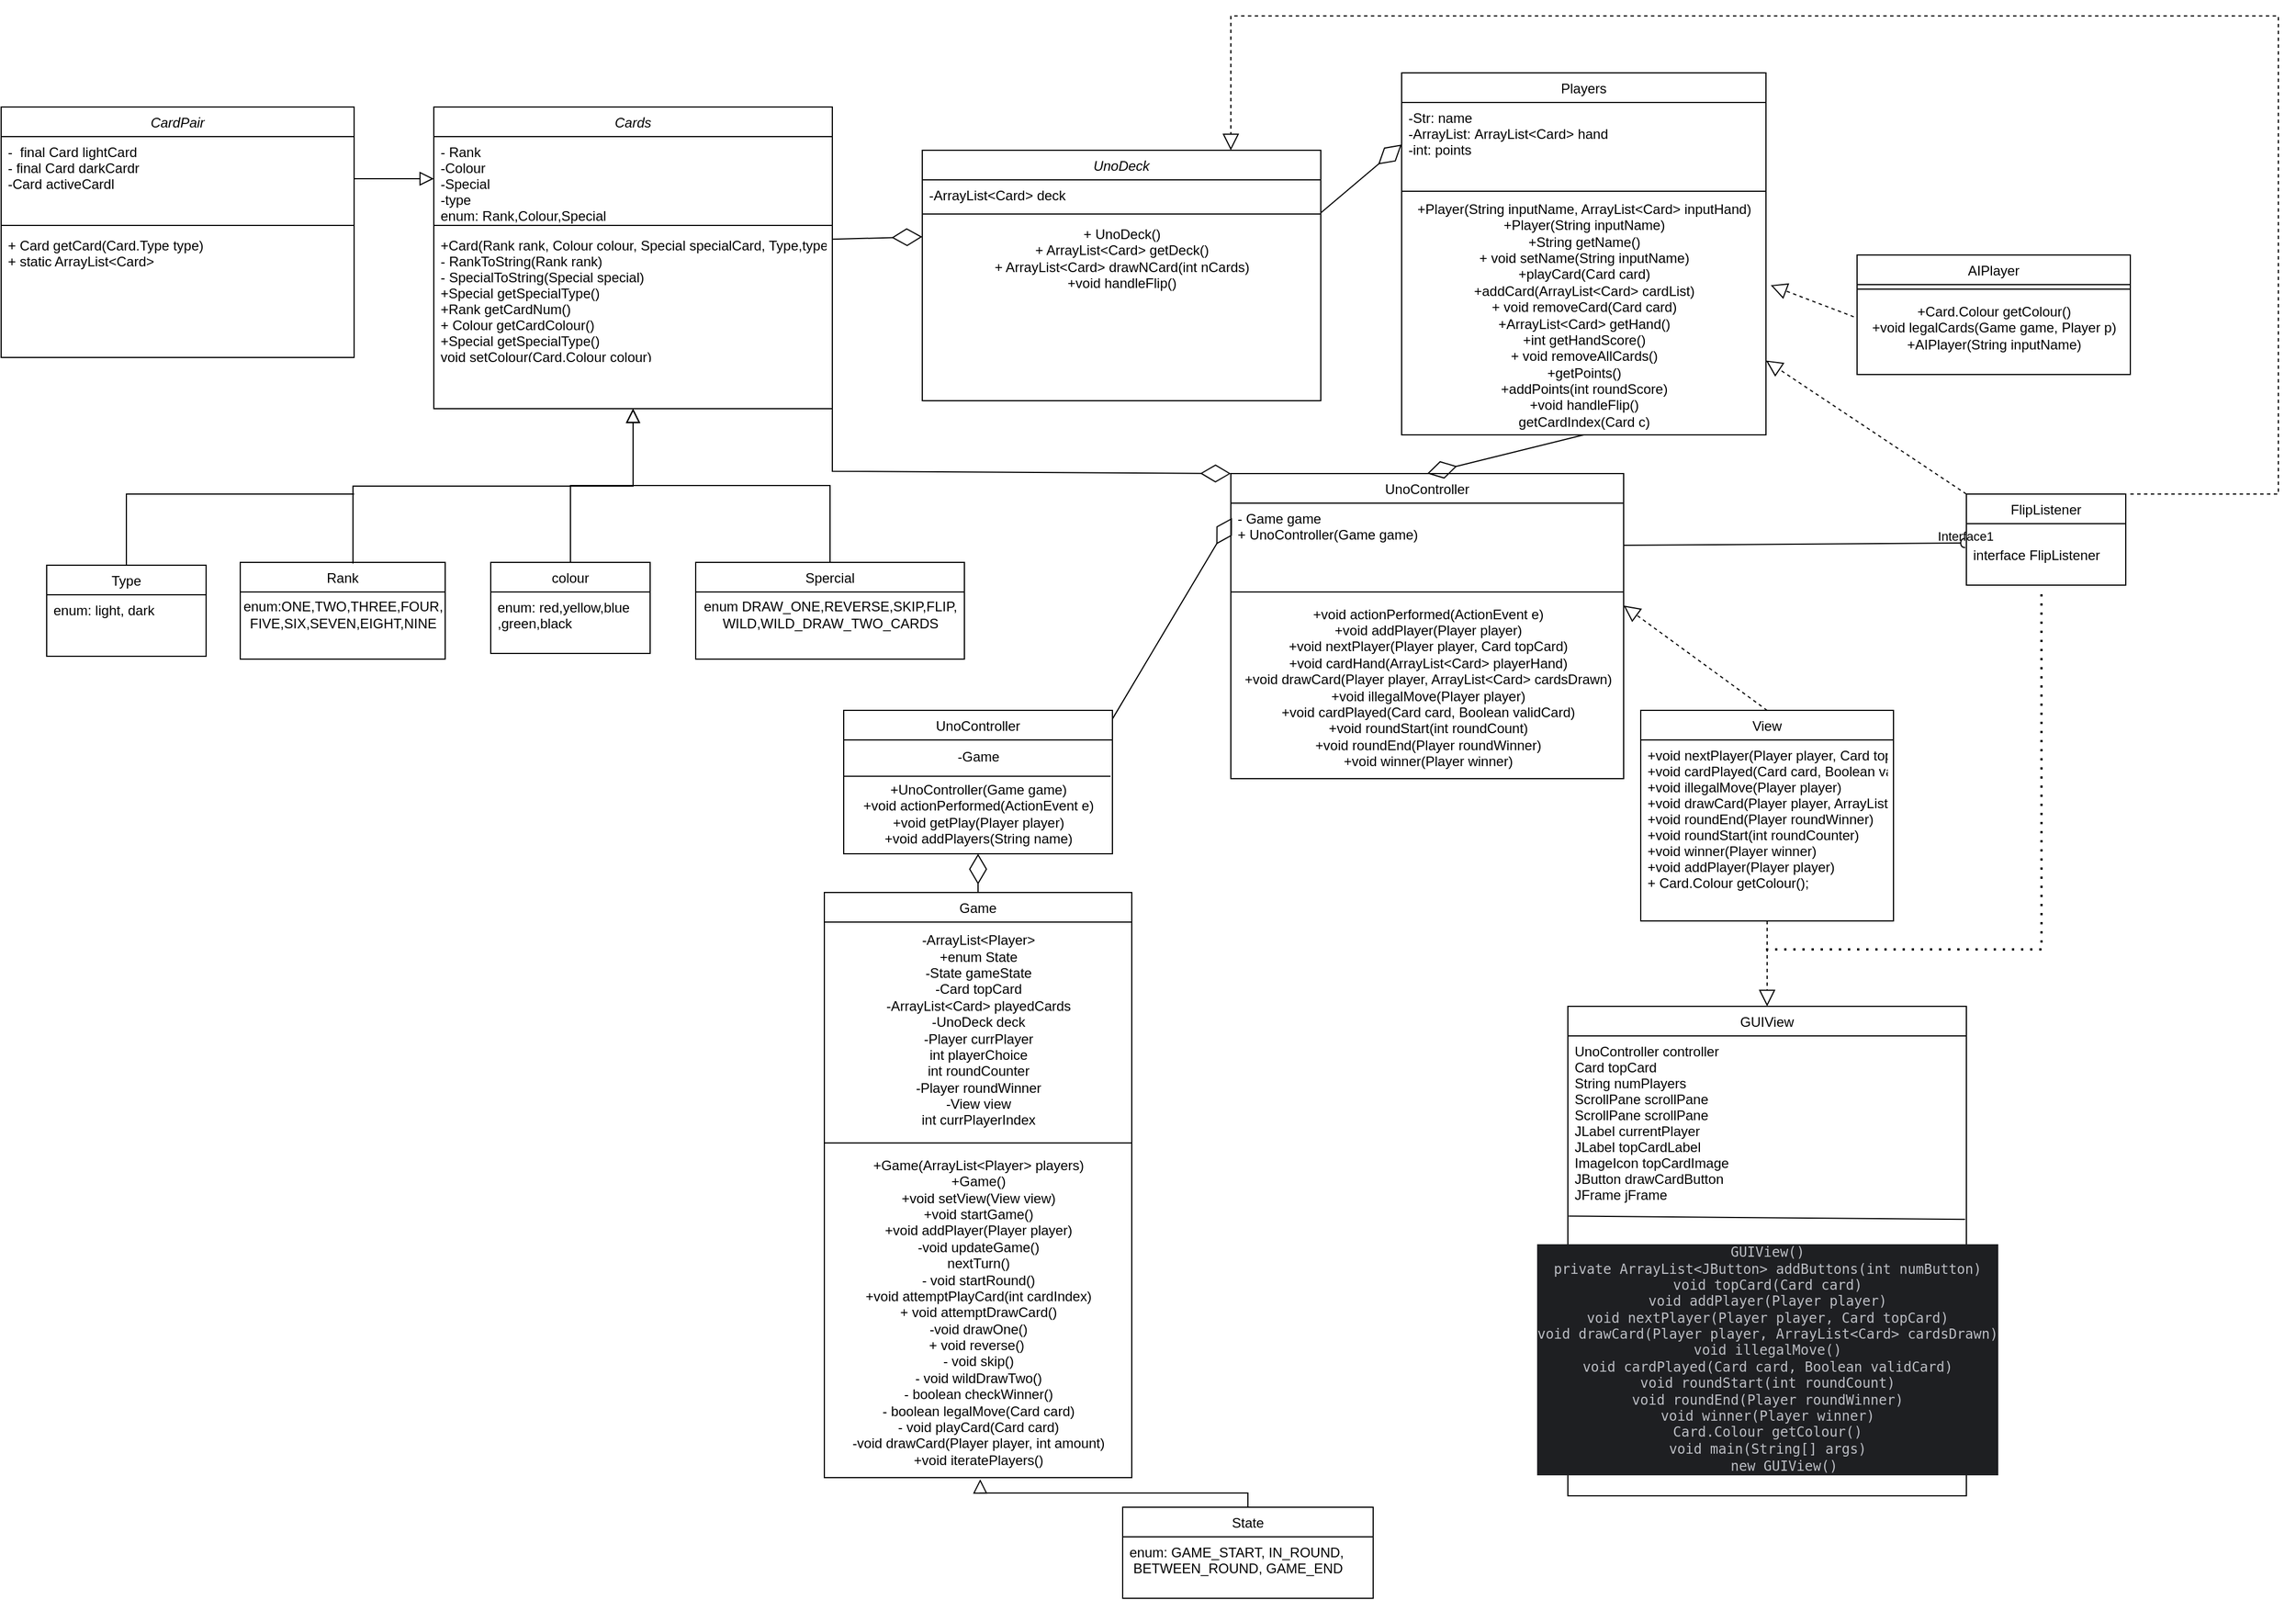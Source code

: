 <mxfile version="22.1.2" type="device">
  <diagram id="C5RBs43oDa-KdzZeNtuy" name="Page-1">
    <mxGraphModel dx="2231" dy="806" grid="1" gridSize="10" guides="1" tooltips="1" connect="1" arrows="1" fold="1" page="1" pageScale="1" pageWidth="827" pageHeight="1169" math="0" shadow="0">
      <root>
        <mxCell id="WIyWlLk6GJQsqaUBKTNV-0" />
        <mxCell id="WIyWlLk6GJQsqaUBKTNV-1" parent="WIyWlLk6GJQsqaUBKTNV-0" />
        <mxCell id="zkfFHV4jXpPFQw0GAbJ--0" value="Cards" style="swimlane;fontStyle=2;align=center;verticalAlign=top;childLayout=stackLayout;horizontal=1;startSize=26;horizontalStack=0;resizeParent=1;resizeLast=0;collapsible=1;marginBottom=0;rounded=0;shadow=0;strokeWidth=1;" parent="WIyWlLk6GJQsqaUBKTNV-1" vertex="1">
          <mxGeometry x="-190" y="100" width="350" height="265" as="geometry">
            <mxRectangle x="230" y="140" width="160" height="26" as="alternateBounds" />
          </mxGeometry>
        </mxCell>
        <mxCell id="zkfFHV4jXpPFQw0GAbJ--1" value="- Rank&#xa;-Colour&#xa;-Special&#xa;-type&#xa;enum: Rank,Colour,Special&#xa;" style="text;align=left;verticalAlign=top;spacingLeft=4;spacingRight=4;overflow=hidden;rotatable=0;points=[[0,0.5],[1,0.5]];portConstraint=eastwest;" parent="zkfFHV4jXpPFQw0GAbJ--0" vertex="1">
          <mxGeometry y="26" width="350" height="74" as="geometry" />
        </mxCell>
        <mxCell id="zkfFHV4jXpPFQw0GAbJ--4" value="" style="line;html=1;strokeWidth=1;align=left;verticalAlign=middle;spacingTop=-1;spacingLeft=3;spacingRight=3;rotatable=0;labelPosition=right;points=[];portConstraint=eastwest;" parent="zkfFHV4jXpPFQw0GAbJ--0" vertex="1">
          <mxGeometry y="100" width="350" height="8" as="geometry" />
        </mxCell>
        <mxCell id="zkfFHV4jXpPFQw0GAbJ--5" value="+Card(Rank rank, Colour colour, Special specialCard, Type,type)&#xa;- RankToString(Rank rank)&#xa;- SpecialToString(Special special)&#xa;+Special getSpecialType()&#xa;+Rank getCardNum()&#xa;+ Colour getCardColour()&#xa;+Special getSpecialType()&#xa;void setColour(Card.Colour colour)&#xa;+String toString()" style="text;align=left;verticalAlign=top;spacingLeft=4;spacingRight=4;overflow=hidden;rotatable=0;points=[[0,0.5],[1,0.5]];portConstraint=eastwest;" parent="zkfFHV4jXpPFQw0GAbJ--0" vertex="1">
          <mxGeometry y="108" width="350" height="112" as="geometry" />
        </mxCell>
        <mxCell id="zkfFHV4jXpPFQw0GAbJ--6" value="colour" style="swimlane;fontStyle=0;align=center;verticalAlign=top;childLayout=stackLayout;horizontal=1;startSize=26;horizontalStack=0;resizeParent=1;resizeLast=0;collapsible=1;marginBottom=0;rounded=0;shadow=0;strokeWidth=1;" parent="WIyWlLk6GJQsqaUBKTNV-1" vertex="1">
          <mxGeometry x="-140" y="500" width="140" height="80" as="geometry">
            <mxRectangle x="130" y="380" width="160" height="26" as="alternateBounds" />
          </mxGeometry>
        </mxCell>
        <mxCell id="zkfFHV4jXpPFQw0GAbJ--8" value="enum: red,yellow,blue&#xa;,green,black" style="text;align=left;verticalAlign=top;spacingLeft=4;spacingRight=4;overflow=hidden;rotatable=0;points=[[0,0.5],[1,0.5]];portConstraint=eastwest;rounded=0;shadow=0;html=0;" parent="zkfFHV4jXpPFQw0GAbJ--6" vertex="1">
          <mxGeometry y="26" width="140" height="54" as="geometry" />
        </mxCell>
        <mxCell id="zkfFHV4jXpPFQw0GAbJ--12" value="" style="endArrow=block;endSize=10;endFill=0;shadow=0;strokeWidth=1;rounded=0;edgeStyle=elbowEdgeStyle;elbow=vertical;" parent="WIyWlLk6GJQsqaUBKTNV-1" source="zkfFHV4jXpPFQw0GAbJ--6" target="zkfFHV4jXpPFQw0GAbJ--0" edge="1">
          <mxGeometry width="160" relative="1" as="geometry">
            <mxPoint x="-60" y="308" as="sourcePoint" />
            <mxPoint x="-60" y="308" as="targetPoint" />
          </mxGeometry>
        </mxCell>
        <mxCell id="zkfFHV4jXpPFQw0GAbJ--13" value="Spercial" style="swimlane;fontStyle=0;align=center;verticalAlign=top;childLayout=stackLayout;horizontal=1;startSize=26;horizontalStack=0;resizeParent=1;resizeLast=0;collapsible=1;marginBottom=0;rounded=0;shadow=0;strokeWidth=1;" parent="WIyWlLk6GJQsqaUBKTNV-1" vertex="1">
          <mxGeometry x="40" y="500" width="236" height="85" as="geometry">
            <mxRectangle x="340" y="380" width="170" height="26" as="alternateBounds" />
          </mxGeometry>
        </mxCell>
        <mxCell id="VVsNwg8wQBDCZeTAMLZv-2" value="enum DRAW_ONE,REVERSE,SKIP,FLIP,&lt;br&gt;WILD,WILD_DRAW_TWO_CARDS" style="text;html=1;align=center;verticalAlign=middle;resizable=0;points=[];autosize=1;strokeColor=none;fillColor=none;" parent="zkfFHV4jXpPFQw0GAbJ--13" vertex="1">
          <mxGeometry y="26" width="236" height="40" as="geometry" />
        </mxCell>
        <mxCell id="zkfFHV4jXpPFQw0GAbJ--16" value="" style="endArrow=block;endSize=10;endFill=0;shadow=0;strokeWidth=1;rounded=0;edgeStyle=elbowEdgeStyle;elbow=vertical;" parent="WIyWlLk6GJQsqaUBKTNV-1" source="zkfFHV4jXpPFQw0GAbJ--13" target="zkfFHV4jXpPFQw0GAbJ--0" edge="1">
          <mxGeometry width="160" relative="1" as="geometry">
            <mxPoint x="-50" y="478" as="sourcePoint" />
            <mxPoint x="50" y="376" as="targetPoint" />
          </mxGeometry>
        </mxCell>
        <mxCell id="zkfFHV4jXpPFQw0GAbJ--17" value="Players" style="swimlane;fontStyle=0;align=center;verticalAlign=top;childLayout=stackLayout;horizontal=1;startSize=26;horizontalStack=0;resizeParent=1;resizeLast=0;collapsible=1;marginBottom=0;rounded=0;shadow=0;strokeWidth=1;" parent="WIyWlLk6GJQsqaUBKTNV-1" vertex="1">
          <mxGeometry x="660" y="70" width="320" height="318" as="geometry">
            <mxRectangle x="550" y="140" width="160" height="26" as="alternateBounds" />
          </mxGeometry>
        </mxCell>
        <mxCell id="zkfFHV4jXpPFQw0GAbJ--18" value="-Str: name&#xa;-ArrayList: ArrayList&lt;Card&gt; hand&#xa;-int: points&#xa;" style="text;align=left;verticalAlign=top;spacingLeft=4;spacingRight=4;overflow=hidden;rotatable=0;points=[[0,0.5],[1,0.5]];portConstraint=eastwest;" parent="zkfFHV4jXpPFQw0GAbJ--17" vertex="1">
          <mxGeometry y="26" width="320" height="74" as="geometry" />
        </mxCell>
        <mxCell id="zkfFHV4jXpPFQw0GAbJ--23" value="" style="line;html=1;strokeWidth=1;align=left;verticalAlign=middle;spacingTop=-1;spacingLeft=3;spacingRight=3;rotatable=0;labelPosition=right;points=[];portConstraint=eastwest;" parent="zkfFHV4jXpPFQw0GAbJ--17" vertex="1">
          <mxGeometry y="100" width="320" height="8" as="geometry" />
        </mxCell>
        <mxCell id="5drz5izEsqoGP9mb6TuN-5" value="+Player(String inputName, ArrayList&amp;lt;Card&amp;gt; inputHand)&lt;br&gt;+Player(String inputName)&lt;br&gt;+String getName()&lt;br&gt;+ void setName(String inputName)&lt;br&gt;+playCard(Card card)&lt;br&gt;+addCard(ArrayList&amp;lt;Card&amp;gt; cardList)&lt;br&gt;+ void removeCard(Card card)&lt;br&gt;+ArrayList&amp;lt;Card&amp;gt; getHand()&lt;br&gt;+int getHandScore()&lt;br&gt;+ void removeAllCards()&lt;br&gt;+getPoints()&lt;br&gt;+addPoints(int roundScore)&lt;br&gt;+void handleFlip()&lt;br&gt;getCardIndex(Card c)&lt;br&gt;" style="text;html=1;align=center;verticalAlign=middle;resizable=0;points=[];autosize=1;strokeColor=none;fillColor=none;" parent="zkfFHV4jXpPFQw0GAbJ--17" vertex="1">
          <mxGeometry y="108" width="320" height="210" as="geometry" />
        </mxCell>
        <mxCell id="5drz5izEsqoGP9mb6TuN-0" value="UnoController" style="swimlane;fontStyle=0;align=center;verticalAlign=top;childLayout=stackLayout;horizontal=1;startSize=26;horizontalStack=0;resizeParent=1;resizeLast=0;collapsible=1;marginBottom=0;rounded=0;shadow=0;strokeWidth=1;" parent="WIyWlLk6GJQsqaUBKTNV-1" vertex="1">
          <mxGeometry x="510" y="422" width="345" height="268" as="geometry">
            <mxRectangle x="550" y="140" width="160" height="26" as="alternateBounds" />
          </mxGeometry>
        </mxCell>
        <mxCell id="5drz5izEsqoGP9mb6TuN-1" value="- Game game&#xa;+ UnoController(Game game)" style="text;align=left;verticalAlign=top;spacingLeft=4;spacingRight=4;overflow=hidden;rotatable=0;points=[[0,0.5],[1,0.5]];portConstraint=eastwest;" parent="5drz5izEsqoGP9mb6TuN-0" vertex="1">
          <mxGeometry y="26" width="345" height="74" as="geometry" />
        </mxCell>
        <mxCell id="5drz5izEsqoGP9mb6TuN-2" value="" style="line;html=1;strokeWidth=1;align=left;verticalAlign=middle;spacingTop=-1;spacingLeft=3;spacingRight=3;rotatable=0;labelPosition=right;points=[];portConstraint=eastwest;" parent="5drz5izEsqoGP9mb6TuN-0" vertex="1">
          <mxGeometry y="100" width="345" height="8" as="geometry" />
        </mxCell>
        <mxCell id="5drz5izEsqoGP9mb6TuN-4" value="&lt;div&gt;+void actionPerformed(ActionEvent e)&lt;/div&gt;&lt;div&gt;+void addPlayer(Player player)&lt;/div&gt;&lt;div&gt;+void nextPlayer(Player player, Card topCard)&lt;/div&gt;&lt;div&gt;+void cardHand(ArrayList&amp;lt;Card&amp;gt; playerHand)&lt;/div&gt;&lt;div&gt;+void drawCard(Player player, ArrayList&amp;lt;Card&amp;gt; cardsDrawn)&lt;/div&gt;&lt;div&gt;+void illegalMove(Player player)&lt;/div&gt;&lt;div&gt;+void cardPlayed(Card card, Boolean validCard)&lt;/div&gt;&lt;div&gt;+void roundStart(int roundCount)&lt;/div&gt;&lt;div&gt;+void roundEnd(Player roundWinner)&lt;/div&gt;&lt;div&gt;+void winner(Player winner)&lt;/div&gt;" style="text;html=1;align=center;verticalAlign=middle;resizable=0;points=[];autosize=1;strokeColor=none;fillColor=none;" parent="5drz5izEsqoGP9mb6TuN-0" vertex="1">
          <mxGeometry y="108" width="345" height="160" as="geometry" />
        </mxCell>
        <mxCell id="VVsNwg8wQBDCZeTAMLZv-5" value="Rank" style="swimlane;fontStyle=0;align=center;verticalAlign=top;childLayout=stackLayout;horizontal=1;startSize=26;horizontalStack=0;resizeParent=1;resizeLast=0;collapsible=1;marginBottom=0;rounded=0;shadow=0;strokeWidth=1;" parent="WIyWlLk6GJQsqaUBKTNV-1" vertex="1">
          <mxGeometry x="-360" y="500" width="180" height="85" as="geometry">
            <mxRectangle x="340" y="380" width="170" height="26" as="alternateBounds" />
          </mxGeometry>
        </mxCell>
        <mxCell id="VVsNwg8wQBDCZeTAMLZv-6" value="enum:ONE,TWO,THREE,FOUR,&lt;br&gt;FIVE,SIX,SEVEN,EIGHT,NINE" style="text;html=1;align=center;verticalAlign=middle;resizable=0;points=[];autosize=1;strokeColor=none;fillColor=none;" parent="VVsNwg8wQBDCZeTAMLZv-5" vertex="1">
          <mxGeometry y="26" width="180" height="40" as="geometry" />
        </mxCell>
        <mxCell id="VVsNwg8wQBDCZeTAMLZv-8" value="" style="endArrow=block;endSize=10;endFill=0;shadow=0;strokeWidth=1;rounded=0;edgeStyle=elbowEdgeStyle;elbow=vertical;exitX=0.55;exitY=0.012;exitDx=0;exitDy=0;exitPerimeter=0;entryX=0.5;entryY=1;entryDx=0;entryDy=0;" parent="WIyWlLk6GJQsqaUBKTNV-1" source="VVsNwg8wQBDCZeTAMLZv-5" target="zkfFHV4jXpPFQw0GAbJ--0" edge="1">
          <mxGeometry width="160" relative="1" as="geometry">
            <mxPoint x="168" y="510" as="sourcePoint" />
            <mxPoint x="50" y="373" as="targetPoint" />
          </mxGeometry>
        </mxCell>
        <mxCell id="VVsNwg8wQBDCZeTAMLZv-10" value="View" style="swimlane;fontStyle=0;align=center;verticalAlign=top;childLayout=stackLayout;horizontal=1;startSize=26;horizontalStack=0;resizeParent=1;resizeLast=0;collapsible=1;marginBottom=0;rounded=0;shadow=0;strokeWidth=1;" parent="WIyWlLk6GJQsqaUBKTNV-1" vertex="1">
          <mxGeometry x="870" y="630" width="222" height="185" as="geometry">
            <mxRectangle x="130" y="380" width="160" height="26" as="alternateBounds" />
          </mxGeometry>
        </mxCell>
        <mxCell id="VVsNwg8wQBDCZeTAMLZv-11" value="+void nextPlayer(Player player, Card topCard)&#xa;+void cardPlayed(Card card, Boolean valid)&#xa;+void illegalMove(Player player)&#xa;+void drawCard(Player player, ArrayList&lt;Card&gt; cardsDrawn)&#xa;+void roundEnd(Player roundWinner)&#xa;+void roundStart(int roundCounter)&#xa;+void winner(Player winner)&#xa;+void addPlayer(Player player)&#xa;+ Card.Colour getColour();" style="text;align=left;verticalAlign=top;spacingLeft=4;spacingRight=4;overflow=hidden;rotatable=0;points=[[0,0.5],[1,0.5]];portConstraint=eastwest;rounded=0;shadow=0;html=0;" parent="VVsNwg8wQBDCZeTAMLZv-10" vertex="1">
          <mxGeometry y="26" width="222" height="144" as="geometry" />
        </mxCell>
        <mxCell id="VVsNwg8wQBDCZeTAMLZv-15" value="UnoDeck" style="swimlane;fontStyle=2;align=center;verticalAlign=top;childLayout=stackLayout;horizontal=1;startSize=26;horizontalStack=0;resizeParent=1;resizeLast=0;collapsible=1;marginBottom=0;rounded=0;shadow=0;strokeWidth=1;" parent="WIyWlLk6GJQsqaUBKTNV-1" vertex="1">
          <mxGeometry x="239" y="138" width="350" height="220" as="geometry">
            <mxRectangle x="230" y="140" width="160" height="26" as="alternateBounds" />
          </mxGeometry>
        </mxCell>
        <mxCell id="VVsNwg8wQBDCZeTAMLZv-16" value="-ArrayList&lt;Card&gt; deck" style="text;align=left;verticalAlign=top;spacingLeft=4;spacingRight=4;overflow=hidden;rotatable=0;points=[[0,0.5],[1,0.5]];portConstraint=eastwest;" parent="VVsNwg8wQBDCZeTAMLZv-15" vertex="1">
          <mxGeometry y="26" width="350" height="26" as="geometry" />
        </mxCell>
        <mxCell id="VVsNwg8wQBDCZeTAMLZv-18" value="" style="line;html=1;strokeWidth=1;align=left;verticalAlign=middle;spacingTop=-1;spacingLeft=3;spacingRight=3;rotatable=0;labelPosition=right;points=[];portConstraint=eastwest;" parent="VVsNwg8wQBDCZeTAMLZv-15" vertex="1">
          <mxGeometry y="52" width="350" height="8" as="geometry" />
        </mxCell>
        <mxCell id="rBQh4VsN8iCVVPgWvdbi-10" value="+ UnoDeck()&lt;br&gt;+ ArrayList&amp;lt;Card&amp;gt; getDeck()&lt;br&gt;+ ArrayList&amp;lt;Card&amp;gt; drawNCard(int nCards)&lt;br&gt;+void handleFlip()" style="text;html=1;align=center;verticalAlign=middle;resizable=0;points=[];autosize=1;strokeColor=none;fillColor=none;" parent="VVsNwg8wQBDCZeTAMLZv-15" vertex="1">
          <mxGeometry y="60" width="350" height="70" as="geometry" />
        </mxCell>
        <mxCell id="VVsNwg8wQBDCZeTAMLZv-20" value="" style="endArrow=diamondThin;endFill=0;endSize=24;html=1;rounded=0;entryX=0;entryY=0.5;entryDx=0;entryDy=0;" parent="WIyWlLk6GJQsqaUBKTNV-1" edge="1">
          <mxGeometry width="160" relative="1" as="geometry">
            <mxPoint x="160" y="216.177" as="sourcePoint" />
            <mxPoint x="239" y="214.0" as="targetPoint" />
          </mxGeometry>
        </mxCell>
        <mxCell id="VVsNwg8wQBDCZeTAMLZv-21" value="UnoController" style="swimlane;fontStyle=0;align=center;verticalAlign=top;childLayout=stackLayout;horizontal=1;startSize=26;horizontalStack=0;resizeParent=1;resizeLast=0;collapsible=1;marginBottom=0;rounded=0;shadow=0;strokeWidth=1;" parent="WIyWlLk6GJQsqaUBKTNV-1" vertex="1">
          <mxGeometry x="170" y="630" width="236" height="126" as="geometry">
            <mxRectangle x="340" y="380" width="170" height="26" as="alternateBounds" />
          </mxGeometry>
        </mxCell>
        <mxCell id="VVsNwg8wQBDCZeTAMLZv-22" value="-Game" style="text;html=1;align=center;verticalAlign=middle;resizable=0;points=[];autosize=1;strokeColor=none;fillColor=none;" parent="VVsNwg8wQBDCZeTAMLZv-21" vertex="1">
          <mxGeometry y="26" width="236" height="30" as="geometry" />
        </mxCell>
        <mxCell id="VVsNwg8wQBDCZeTAMLZv-23" value="&lt;div&gt;+UnoController(Game game)&lt;/div&gt;&lt;div&gt;+void actionPerformed(ActionEvent e)&lt;/div&gt;&lt;div&gt;+void getPlay(Player player)&lt;/div&gt;&lt;div&gt;+void addPlayers(String name)&lt;/div&gt;" style="text;html=1;align=center;verticalAlign=middle;resizable=0;points=[];autosize=1;strokeColor=none;fillColor=none;" parent="VVsNwg8wQBDCZeTAMLZv-21" vertex="1">
          <mxGeometry y="56" width="236" height="70" as="geometry" />
        </mxCell>
        <mxCell id="rBQh4VsN8iCVVPgWvdbi-9" value="" style="endArrow=none;html=1;rounded=0;exitX=-0.002;exitY=0.027;exitDx=0;exitDy=0;exitPerimeter=0;entryX=0.993;entryY=0.027;entryDx=0;entryDy=0;entryPerimeter=0;" parent="VVsNwg8wQBDCZeTAMLZv-21" source="VVsNwg8wQBDCZeTAMLZv-23" target="VVsNwg8wQBDCZeTAMLZv-23" edge="1">
          <mxGeometry width="50" height="50" relative="1" as="geometry">
            <mxPoint x="520" y="200" as="sourcePoint" />
            <mxPoint x="570" y="150" as="targetPoint" />
          </mxGeometry>
        </mxCell>
        <mxCell id="VVsNwg8wQBDCZeTAMLZv-25" value="Game" style="swimlane;fontStyle=0;align=center;verticalAlign=top;childLayout=stackLayout;horizontal=1;startSize=26;horizontalStack=0;resizeParent=1;resizeLast=0;collapsible=1;marginBottom=0;rounded=0;shadow=0;strokeWidth=1;" parent="WIyWlLk6GJQsqaUBKTNV-1" vertex="1">
          <mxGeometry x="153" y="790" width="270" height="514" as="geometry">
            <mxRectangle x="340" y="380" width="170" height="26" as="alternateBounds" />
          </mxGeometry>
        </mxCell>
        <mxCell id="VVsNwg8wQBDCZeTAMLZv-26" value="&lt;div&gt;-ArrayList&amp;lt;Player&amp;gt;&lt;/div&gt;&lt;div&gt;+enum State&lt;/div&gt;&lt;div&gt;-State gameState&lt;/div&gt;&lt;div&gt;-Card topCard&lt;/div&gt;&lt;div&gt;-ArrayList&amp;lt;Card&amp;gt; playedCards&lt;/div&gt;&lt;div&gt;-UnoDeck deck&lt;/div&gt;&lt;div&gt;-Player currPlayer&lt;/div&gt;&lt;div&gt;int playerChoice&lt;/div&gt;&lt;div&gt;int roundCounter&lt;/div&gt;&lt;div&gt;-Player roundWinner&lt;/div&gt;&lt;div&gt;-View view&lt;/div&gt;&lt;div&gt;int currPlayerIndex&lt;/div&gt;" style="text;html=1;align=center;verticalAlign=middle;resizable=0;points=[];autosize=1;strokeColor=none;fillColor=none;" parent="VVsNwg8wQBDCZeTAMLZv-25" vertex="1">
          <mxGeometry y="26" width="270" height="190" as="geometry" />
        </mxCell>
        <mxCell id="VVsNwg8wQBDCZeTAMLZv-35" value="" style="line;html=1;strokeWidth=1;align=left;verticalAlign=middle;spacingTop=-1;spacingLeft=3;spacingRight=3;rotatable=0;labelPosition=right;points=[];portConstraint=eastwest;" parent="VVsNwg8wQBDCZeTAMLZv-25" vertex="1">
          <mxGeometry y="216" width="270" height="8" as="geometry" />
        </mxCell>
        <mxCell id="VVsNwg8wQBDCZeTAMLZv-27" value="&lt;div&gt;+Game(ArrayList&amp;lt;Player&amp;gt; players)&lt;/div&gt;&lt;div&gt;+Game()&lt;/div&gt;&lt;div&gt;+void setView(View view)&lt;/div&gt;&lt;div&gt;+void startGame()&lt;/div&gt;&lt;div&gt;+void addPlayer(Player player)&lt;/div&gt;&lt;div&gt;-void updateGame()&lt;/div&gt;&lt;div&gt;nextTurn()&lt;br&gt;&lt;/div&gt;&lt;div&gt;- void startRound()&lt;br&gt;&lt;/div&gt;&lt;div&gt;+void attemptPlayCard(int cardIndex)&lt;br&gt;&lt;/div&gt;&lt;div&gt;+ void attemptDrawCard()&lt;br&gt;&lt;/div&gt;&lt;div&gt;-void drawOne()&lt;/div&gt;&lt;div&gt;+ void reverse()&amp;nbsp;&lt;br&gt;&lt;/div&gt;&lt;div&gt;- void skip()&lt;br&gt;&lt;/div&gt;&lt;div&gt;- void wildDrawTwo()&lt;br&gt;&lt;/div&gt;&lt;div&gt;- boolean checkWinner()&lt;br&gt;&lt;/div&gt;&lt;div&gt;- boolean legalMove(Card card)&lt;br&gt;&lt;/div&gt;&lt;div&gt;- void playCard(Card card)&lt;br&gt;&lt;/div&gt;&lt;div&gt;-void drawCard(Player player, int amount)&lt;br&gt;&lt;/div&gt;&lt;div&gt;+void iteratePlayers()&lt;br&gt;&lt;/div&gt;" style="text;html=1;align=center;verticalAlign=middle;resizable=0;points=[];autosize=1;strokeColor=none;fillColor=none;" parent="VVsNwg8wQBDCZeTAMLZv-25" vertex="1">
          <mxGeometry y="224" width="270" height="290" as="geometry" />
        </mxCell>
        <mxCell id="VVsNwg8wQBDCZeTAMLZv-36" value="State" style="swimlane;fontStyle=0;align=center;verticalAlign=top;childLayout=stackLayout;horizontal=1;startSize=26;horizontalStack=0;resizeParent=1;resizeLast=0;collapsible=1;marginBottom=0;rounded=0;shadow=0;strokeWidth=1;" parent="WIyWlLk6GJQsqaUBKTNV-1" vertex="1">
          <mxGeometry x="415" y="1330" width="220" height="80" as="geometry">
            <mxRectangle x="130" y="380" width="160" height="26" as="alternateBounds" />
          </mxGeometry>
        </mxCell>
        <mxCell id="VVsNwg8wQBDCZeTAMLZv-37" value="enum: GAME_START, IN_ROUND,&#xa; BETWEEN_ROUND, GAME_END" style="text;align=left;verticalAlign=top;spacingLeft=4;spacingRight=4;overflow=hidden;rotatable=0;points=[[0,0.5],[1,0.5]];portConstraint=eastwest;rounded=0;shadow=0;html=0;" parent="VVsNwg8wQBDCZeTAMLZv-36" vertex="1">
          <mxGeometry y="26" width="220" height="44" as="geometry" />
        </mxCell>
        <mxCell id="VVsNwg8wQBDCZeTAMLZv-38" value="" style="endArrow=block;endSize=10;endFill=0;shadow=0;strokeWidth=1;rounded=0;edgeStyle=elbowEdgeStyle;elbow=vertical;exitX=0.5;exitY=0;exitDx=0;exitDy=0;entryX=0.507;entryY=1.005;entryDx=0;entryDy=0;entryPerimeter=0;" parent="WIyWlLk6GJQsqaUBKTNV-1" source="VVsNwg8wQBDCZeTAMLZv-36" target="VVsNwg8wQBDCZeTAMLZv-27" edge="1">
          <mxGeometry width="160" relative="1" as="geometry">
            <mxPoint x="80" y="986" as="sourcePoint" />
            <mxPoint x="326" y="850" as="targetPoint" />
          </mxGeometry>
        </mxCell>
        <mxCell id="VVsNwg8wQBDCZeTAMLZv-39" value="" style="endArrow=diamondThin;endFill=0;endSize=24;html=1;rounded=0;entryX=0;entryY=0.5;entryDx=0;entryDy=0;exitX=1;exitY=0.063;exitDx=0;exitDy=0;exitPerimeter=0;" parent="WIyWlLk6GJQsqaUBKTNV-1" target="zkfFHV4jXpPFQw0GAbJ--18" edge="1">
          <mxGeometry width="160" relative="1" as="geometry">
            <mxPoint x="589" y="193.024" as="sourcePoint" />
            <mxPoint x="249" y="224" as="targetPoint" />
          </mxGeometry>
        </mxCell>
        <mxCell id="VVsNwg8wQBDCZeTAMLZv-40" value="" style="endArrow=block;dashed=1;endFill=0;endSize=12;html=1;rounded=0;exitX=0.5;exitY=0;exitDx=0;exitDy=0;entryX=1;entryY=0.05;entryDx=0;entryDy=0;entryPerimeter=0;" parent="WIyWlLk6GJQsqaUBKTNV-1" source="VVsNwg8wQBDCZeTAMLZv-10" target="5drz5izEsqoGP9mb6TuN-4" edge="1">
          <mxGeometry width="160" relative="1" as="geometry">
            <mxPoint x="340" y="400" as="sourcePoint" />
            <mxPoint x="600" y="580" as="targetPoint" />
          </mxGeometry>
        </mxCell>
        <mxCell id="VVsNwg8wQBDCZeTAMLZv-41" value="" style="endArrow=diamondThin;endFill=0;endSize=24;html=1;rounded=0;entryX=0.5;entryY=0;entryDx=0;entryDy=0;exitX=0.5;exitY=1;exitDx=0;exitDy=0;" parent="WIyWlLk6GJQsqaUBKTNV-1" source="zkfFHV4jXpPFQw0GAbJ--17" target="5drz5izEsqoGP9mb6TuN-0" edge="1">
          <mxGeometry width="160" relative="1" as="geometry">
            <mxPoint x="599" y="203" as="sourcePoint" />
            <mxPoint x="680" y="202" as="targetPoint" />
          </mxGeometry>
        </mxCell>
        <mxCell id="VVsNwg8wQBDCZeTAMLZv-42" value="" style="endArrow=diamondThin;endFill=0;endSize=24;html=1;rounded=0;entryX=0;entryY=0;entryDx=0;entryDy=0;exitX=1;exitY=0.5;exitDx=0;exitDy=0;" parent="WIyWlLk6GJQsqaUBKTNV-1" source="zkfFHV4jXpPFQw0GAbJ--5" target="5drz5izEsqoGP9mb6TuN-0" edge="1">
          <mxGeometry width="160" relative="1" as="geometry">
            <mxPoint x="799" y="377" as="sourcePoint" />
            <mxPoint x="830" y="480" as="targetPoint" />
            <Array as="points">
              <mxPoint x="160" y="420" />
            </Array>
          </mxGeometry>
        </mxCell>
        <mxCell id="VVsNwg8wQBDCZeTAMLZv-44" value="" style="endArrow=diamondThin;endFill=0;endSize=24;html=1;rounded=0;exitX=0.5;exitY=0;exitDx=0;exitDy=0;" parent="WIyWlLk6GJQsqaUBKTNV-1" source="VVsNwg8wQBDCZeTAMLZv-25" target="VVsNwg8wQBDCZeTAMLZv-23" edge="1">
          <mxGeometry width="160" relative="1" as="geometry">
            <mxPoint x="799" y="377" as="sourcePoint" />
            <mxPoint x="180" y="830" as="targetPoint" />
          </mxGeometry>
        </mxCell>
        <mxCell id="VVsNwg8wQBDCZeTAMLZv-46" value="" style="endArrow=diamondThin;endFill=0;endSize=24;html=1;rounded=0;exitX=1;exitY=0.06;exitDx=0;exitDy=0;entryX=0.003;entryY=0.176;entryDx=0;entryDy=0;entryPerimeter=0;exitPerimeter=0;" parent="WIyWlLk6GJQsqaUBKTNV-1" source="VVsNwg8wQBDCZeTAMLZv-21" target="5drz5izEsqoGP9mb6TuN-1" edge="1">
          <mxGeometry width="160" relative="1" as="geometry">
            <mxPoint x="151" y="880" as="sourcePoint" />
            <mxPoint x="156" y="816" as="targetPoint" />
          </mxGeometry>
        </mxCell>
        <mxCell id="rBQh4VsN8iCVVPgWvdbi-0" value="Type" style="swimlane;fontStyle=0;align=center;verticalAlign=top;childLayout=stackLayout;horizontal=1;startSize=26;horizontalStack=0;resizeParent=1;resizeLast=0;collapsible=1;marginBottom=0;rounded=0;shadow=0;strokeWidth=1;" parent="WIyWlLk6GJQsqaUBKTNV-1" vertex="1">
          <mxGeometry x="-530" y="502.5" width="140" height="80" as="geometry">
            <mxRectangle x="130" y="380" width="160" height="26" as="alternateBounds" />
          </mxGeometry>
        </mxCell>
        <mxCell id="rBQh4VsN8iCVVPgWvdbi-1" value="enum: light, dark" style="text;align=left;verticalAlign=top;spacingLeft=4;spacingRight=4;overflow=hidden;rotatable=0;points=[[0,0.5],[1,0.5]];portConstraint=eastwest;rounded=0;shadow=0;html=0;" parent="rBQh4VsN8iCVVPgWvdbi-0" vertex="1">
          <mxGeometry y="26" width="140" height="54" as="geometry" />
        </mxCell>
        <mxCell id="rBQh4VsN8iCVVPgWvdbi-2" value="GUIView" style="swimlane;fontStyle=0;align=center;verticalAlign=top;childLayout=stackLayout;horizontal=1;startSize=26;horizontalStack=0;resizeParent=1;resizeLast=0;collapsible=1;marginBottom=0;rounded=0;shadow=0;strokeWidth=1;" parent="WIyWlLk6GJQsqaUBKTNV-1" vertex="1">
          <mxGeometry x="806" y="890" width="350" height="430" as="geometry">
            <mxRectangle x="130" y="380" width="160" height="26" as="alternateBounds" />
          </mxGeometry>
        </mxCell>
        <mxCell id="rBQh4VsN8iCVVPgWvdbi-3" value="UnoController controller&#xa;Card topCard&#xa;String numPlayers&#xa;ScrollPane scrollPane&#xa;ScrollPane scrollPane&#xa;JLabel currentPlayer&#xa;JLabel topCardLabel&#xa;ImageIcon topCardImage&#xa;JButton drawCardButton&#xa;JFrame jFrame" style="text;align=left;verticalAlign=top;spacingLeft=4;spacingRight=4;overflow=hidden;rotatable=0;points=[[0,0.5],[1,0.5]];portConstraint=eastwest;rounded=0;shadow=0;html=0;" parent="rBQh4VsN8iCVVPgWvdbi-2" vertex="1">
          <mxGeometry y="26" width="350" height="164" as="geometry" />
        </mxCell>
        <mxCell id="rBQh4VsN8iCVVPgWvdbi-6" value="&lt;div style=&quot;background-color: rgb(30, 31, 34); color: rgb(188, 190, 196);&quot;&gt;&lt;pre style=&quot;&quot;&gt;&lt;font face=&quot;JetBrains Mono, monospace&quot; color=&quot;#bcbec4&quot;&gt;GUIView()&lt;br/&gt;private ArrayList&amp;lt;JButton&amp;gt; addButtons(int numButton)&lt;br/&gt;void topCard(Card card)&lt;br/&gt;void addPlayer(Player player)&lt;br/&gt;void nextPlayer(Player player, Card topCard)&lt;br/&gt;void drawCard(Player player, ArrayList&amp;lt;Card&amp;gt; cardsDrawn)&lt;br/&gt;void illegalMove()&lt;br/&gt;void cardPlayed(Card card, Boolean validCard)&lt;br/&gt;void roundStart(int roundCount)&lt;br/&gt;void roundEnd(Player roundWinner)&lt;br/&gt;void winner(Player winner)&lt;br/&gt;Card.Colour getColour()&lt;br/&gt;void main(String[] args)&lt;br/&gt;    new GUIView()&lt;span style=&quot;font-size: 9.8pt;&quot;&gt;&lt;br&gt;&lt;/span&gt;&lt;/font&gt;&lt;/pre&gt;&lt;/div&gt;" style="text;html=1;align=center;verticalAlign=middle;resizable=0;points=[];autosize=1;strokeColor=none;fillColor=none;" parent="rBQh4VsN8iCVVPgWvdbi-2" vertex="1">
          <mxGeometry y="190" width="350" height="240" as="geometry" />
        </mxCell>
        <mxCell id="rBQh4VsN8iCVVPgWvdbi-4" value="" style="endArrow=none;html=1;rounded=0;entryX=0.997;entryY=-0.012;entryDx=0;entryDy=0;entryPerimeter=0;exitX=0.002;exitY=0.965;exitDx=0;exitDy=0;exitPerimeter=0;" parent="rBQh4VsN8iCVVPgWvdbi-2" source="rBQh4VsN8iCVVPgWvdbi-3" target="rBQh4VsN8iCVVPgWvdbi-6" edge="1">
          <mxGeometry width="50" height="50" relative="1" as="geometry">
            <mxPoint x="-170" y="200" as="sourcePoint" />
            <mxPoint x="50" y="200" as="targetPoint" />
          </mxGeometry>
        </mxCell>
        <mxCell id="rBQh4VsN8iCVVPgWvdbi-11" value="" style="endArrow=block;dashed=1;endFill=0;endSize=12;html=1;rounded=0;entryX=0.5;entryY=0;entryDx=0;entryDy=0;exitX=0.5;exitY=1;exitDx=0;exitDy=0;" parent="WIyWlLk6GJQsqaUBKTNV-1" source="VVsNwg8wQBDCZeTAMLZv-10" target="rBQh4VsN8iCVVPgWvdbi-2" edge="1">
          <mxGeometry width="160" relative="1" as="geometry">
            <mxPoint x="510" y="890" as="sourcePoint" />
            <mxPoint x="490" y="840" as="targetPoint" />
          </mxGeometry>
        </mxCell>
        <mxCell id="qeQRGb4XUs3NCDcZRo9R-0" value="AIPlayer" style="swimlane;fontStyle=0;align=center;verticalAlign=top;childLayout=stackLayout;horizontal=1;startSize=26;horizontalStack=0;resizeParent=1;resizeLast=0;collapsible=1;marginBottom=0;rounded=0;shadow=0;strokeWidth=1;" vertex="1" parent="WIyWlLk6GJQsqaUBKTNV-1">
          <mxGeometry x="1060" y="230" width="240" height="105" as="geometry">
            <mxRectangle x="550" y="140" width="160" height="26" as="alternateBounds" />
          </mxGeometry>
        </mxCell>
        <mxCell id="qeQRGb4XUs3NCDcZRo9R-2" value="" style="line;html=1;strokeWidth=1;align=left;verticalAlign=middle;spacingTop=-1;spacingLeft=3;spacingRight=3;rotatable=0;labelPosition=right;points=[];portConstraint=eastwest;" vertex="1" parent="qeQRGb4XUs3NCDcZRo9R-0">
          <mxGeometry y="26" width="240" height="8" as="geometry" />
        </mxCell>
        <mxCell id="qeQRGb4XUs3NCDcZRo9R-3" value="&lt;div&gt;+Card.Colour getColour()&lt;/div&gt;&lt;div&gt;+void legalCards(Game game, Player p)&lt;/div&gt;&lt;div&gt;+AIPlayer(String inputName)&lt;br&gt;&lt;/div&gt;" style="text;html=1;align=center;verticalAlign=middle;resizable=0;points=[];autosize=1;strokeColor=none;fillColor=none;" vertex="1" parent="qeQRGb4XUs3NCDcZRo9R-0">
          <mxGeometry y="34" width="240" height="60" as="geometry" />
        </mxCell>
        <mxCell id="qeQRGb4XUs3NCDcZRo9R-4" value="" style="endArrow=block;dashed=1;endFill=0;endSize=12;html=1;rounded=0;exitX=-0.012;exitY=0.338;exitDx=0;exitDy=0;entryX=1.013;entryY=0.374;entryDx=0;entryDy=0;entryPerimeter=0;exitPerimeter=0;" edge="1" parent="WIyWlLk6GJQsqaUBKTNV-1" source="qeQRGb4XUs3NCDcZRo9R-3" target="5drz5izEsqoGP9mb6TuN-5">
          <mxGeometry width="160" relative="1" as="geometry">
            <mxPoint x="991" y="640" as="sourcePoint" />
            <mxPoint x="860" y="548" as="targetPoint" />
          </mxGeometry>
        </mxCell>
        <mxCell id="qeQRGb4XUs3NCDcZRo9R-7" value="" style="endArrow=none;html=1;rounded=0;exitX=0.5;exitY=0;exitDx=0;exitDy=0;" edge="1" parent="WIyWlLk6GJQsqaUBKTNV-1" source="rBQh4VsN8iCVVPgWvdbi-0">
          <mxGeometry width="50" height="50" relative="1" as="geometry">
            <mxPoint y="440" as="sourcePoint" />
            <mxPoint x="-260" y="440" as="targetPoint" />
            <Array as="points">
              <mxPoint x="-460" y="440" />
            </Array>
          </mxGeometry>
        </mxCell>
        <mxCell id="qeQRGb4XUs3NCDcZRo9R-8" value="CardPair" style="swimlane;fontStyle=2;align=center;verticalAlign=top;childLayout=stackLayout;horizontal=1;startSize=26;horizontalStack=0;resizeParent=1;resizeLast=0;collapsible=1;marginBottom=0;rounded=0;shadow=0;strokeWidth=1;" vertex="1" parent="WIyWlLk6GJQsqaUBKTNV-1">
          <mxGeometry x="-570" y="100" width="310" height="220" as="geometry">
            <mxRectangle x="230" y="140" width="160" height="26" as="alternateBounds" />
          </mxGeometry>
        </mxCell>
        <mxCell id="qeQRGb4XUs3NCDcZRo9R-9" value="-  final Card lightCard&#xa;- final Card darkCardr&#xa;-Card activeCardl&#xa;" style="text;align=left;verticalAlign=top;spacingLeft=4;spacingRight=4;overflow=hidden;rotatable=0;points=[[0,0.5],[1,0.5]];portConstraint=eastwest;" vertex="1" parent="qeQRGb4XUs3NCDcZRo9R-8">
          <mxGeometry y="26" width="310" height="74" as="geometry" />
        </mxCell>
        <mxCell id="qeQRGb4XUs3NCDcZRo9R-10" value="" style="line;html=1;strokeWidth=1;align=left;verticalAlign=middle;spacingTop=-1;spacingLeft=3;spacingRight=3;rotatable=0;labelPosition=right;points=[];portConstraint=eastwest;" vertex="1" parent="qeQRGb4XUs3NCDcZRo9R-8">
          <mxGeometry y="100" width="310" height="8" as="geometry" />
        </mxCell>
        <mxCell id="qeQRGb4XUs3NCDcZRo9R-11" value="+ Card getCard(Card.Type type)&#xa;+ static ArrayList&lt;Card&gt;" style="text;align=left;verticalAlign=top;spacingLeft=4;spacingRight=4;overflow=hidden;rotatable=0;points=[[0,0.5],[1,0.5]];portConstraint=eastwest;" vertex="1" parent="qeQRGb4XUs3NCDcZRo9R-8">
          <mxGeometry y="108" width="310" height="112" as="geometry" />
        </mxCell>
        <mxCell id="qeQRGb4XUs3NCDcZRo9R-13" value="" style="endArrow=block;endSize=10;endFill=0;shadow=0;strokeWidth=1;rounded=0;edgeStyle=elbowEdgeStyle;elbow=vertical;exitX=1;exitY=0.5;exitDx=0;exitDy=0;entryX=0;entryY=0.5;entryDx=0;entryDy=0;" edge="1" parent="WIyWlLk6GJQsqaUBKTNV-1" source="qeQRGb4XUs3NCDcZRo9R-9" target="zkfFHV4jXpPFQw0GAbJ--1">
          <mxGeometry width="160" relative="1" as="geometry">
            <mxPoint x="-251" y="511" as="sourcePoint" />
            <mxPoint x="-5" y="375" as="targetPoint" />
          </mxGeometry>
        </mxCell>
        <mxCell id="qeQRGb4XUs3NCDcZRo9R-14" value="FlipListener" style="swimlane;fontStyle=0;align=center;verticalAlign=top;childLayout=stackLayout;horizontal=1;startSize=26;horizontalStack=0;resizeParent=1;resizeLast=0;collapsible=1;marginBottom=0;rounded=0;shadow=0;strokeWidth=1;" vertex="1" parent="WIyWlLk6GJQsqaUBKTNV-1">
          <mxGeometry x="1156" y="440" width="140" height="80" as="geometry">
            <mxRectangle x="130" y="380" width="160" height="26" as="alternateBounds" />
          </mxGeometry>
        </mxCell>
        <mxCell id="qeQRGb4XUs3NCDcZRo9R-15" value="&#xa;interface FlipListener" style="text;align=left;verticalAlign=top;spacingLeft=4;spacingRight=4;overflow=hidden;rotatable=0;points=[[0,0.5],[1,0.5]];portConstraint=eastwest;rounded=0;shadow=0;html=0;" vertex="1" parent="qeQRGb4XUs3NCDcZRo9R-14">
          <mxGeometry y="26" width="140" height="54" as="geometry" />
        </mxCell>
        <mxCell id="qeQRGb4XUs3NCDcZRo9R-16" value="Interface1" style="html=1;verticalAlign=bottom;labelBackgroundColor=none;startArrow=halfCircle;startFill=0;startSize=2;endArrow=none;rounded=0;exitX=-0.007;exitY=0.315;exitDx=0;exitDy=0;exitPerimeter=0;entryX=1;entryY=0.5;entryDx=0;entryDy=0;" edge="1" parent="WIyWlLk6GJQsqaUBKTNV-1" source="qeQRGb4XUs3NCDcZRo9R-15" target="5drz5izEsqoGP9mb6TuN-1">
          <mxGeometry x="-1" y="3" relative="1" as="geometry">
            <mxPoint x="1030" y="390" as="sourcePoint" />
            <mxPoint x="1140" y="470" as="targetPoint" />
          </mxGeometry>
        </mxCell>
        <mxCell id="qeQRGb4XUs3NCDcZRo9R-18" value="" style="endArrow=none;dashed=1;html=1;dashPattern=1 3;strokeWidth=2;rounded=0;entryX=0.471;entryY=1.074;entryDx=0;entryDy=0;entryPerimeter=0;" edge="1" parent="WIyWlLk6GJQsqaUBKTNV-1" target="qeQRGb4XUs3NCDcZRo9R-15">
          <mxGeometry width="50" height="50" relative="1" as="geometry">
            <mxPoint x="980" y="840" as="sourcePoint" />
            <mxPoint x="1110" y="690" as="targetPoint" />
            <Array as="points">
              <mxPoint x="1222" y="840" />
            </Array>
          </mxGeometry>
        </mxCell>
        <mxCell id="qeQRGb4XUs3NCDcZRo9R-19" value="" style="endArrow=block;dashed=1;endFill=0;endSize=12;html=1;rounded=0;exitX=0;exitY=0;exitDx=0;exitDy=0;entryX=1;entryY=0.689;entryDx=0;entryDy=0;entryPerimeter=0;" edge="1" parent="WIyWlLk6GJQsqaUBKTNV-1" source="qeQRGb4XUs3NCDcZRo9R-14" target="5drz5izEsqoGP9mb6TuN-5">
          <mxGeometry width="160" relative="1" as="geometry">
            <mxPoint x="1087" y="284" as="sourcePoint" />
            <mxPoint x="1004" y="289" as="targetPoint" />
          </mxGeometry>
        </mxCell>
        <mxCell id="qeQRGb4XUs3NCDcZRo9R-21" value="" style="endArrow=block;dashed=1;endFill=0;endSize=12;html=1;rounded=0;entryX=0.75;entryY=0;entryDx=0;entryDy=0;" edge="1" parent="WIyWlLk6GJQsqaUBKTNV-1">
          <mxGeometry width="160" relative="1" as="geometry">
            <mxPoint x="1300" y="440" as="sourcePoint" />
            <mxPoint x="510" y="138" as="targetPoint" />
            <Array as="points">
              <mxPoint x="1430" y="440" />
              <mxPoint x="1430" y="20" />
              <mxPoint x="510" y="20" />
            </Array>
          </mxGeometry>
        </mxCell>
      </root>
    </mxGraphModel>
  </diagram>
</mxfile>
